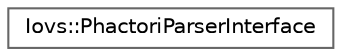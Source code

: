 digraph "Graphical Class Hierarchy"
{
 // INTERACTIVE_SVG=YES
 // LATEX_PDF_SIZE
  bgcolor="transparent";
  edge [fontname=Helvetica,fontsize=10,labelfontname=Helvetica,labelfontsize=10];
  node [fontname=Helvetica,fontsize=10,shape=box,height=0.2,width=0.4];
  rankdir="LR";
  Node0 [id="Node000000",label="Iovs::PhactoriParserInterface",height=0.2,width=0.4,color="grey40", fillcolor="white", style="filled",URL="$classIovs_1_1PhactoriParserInterface.html",tooltip=" "];
}
